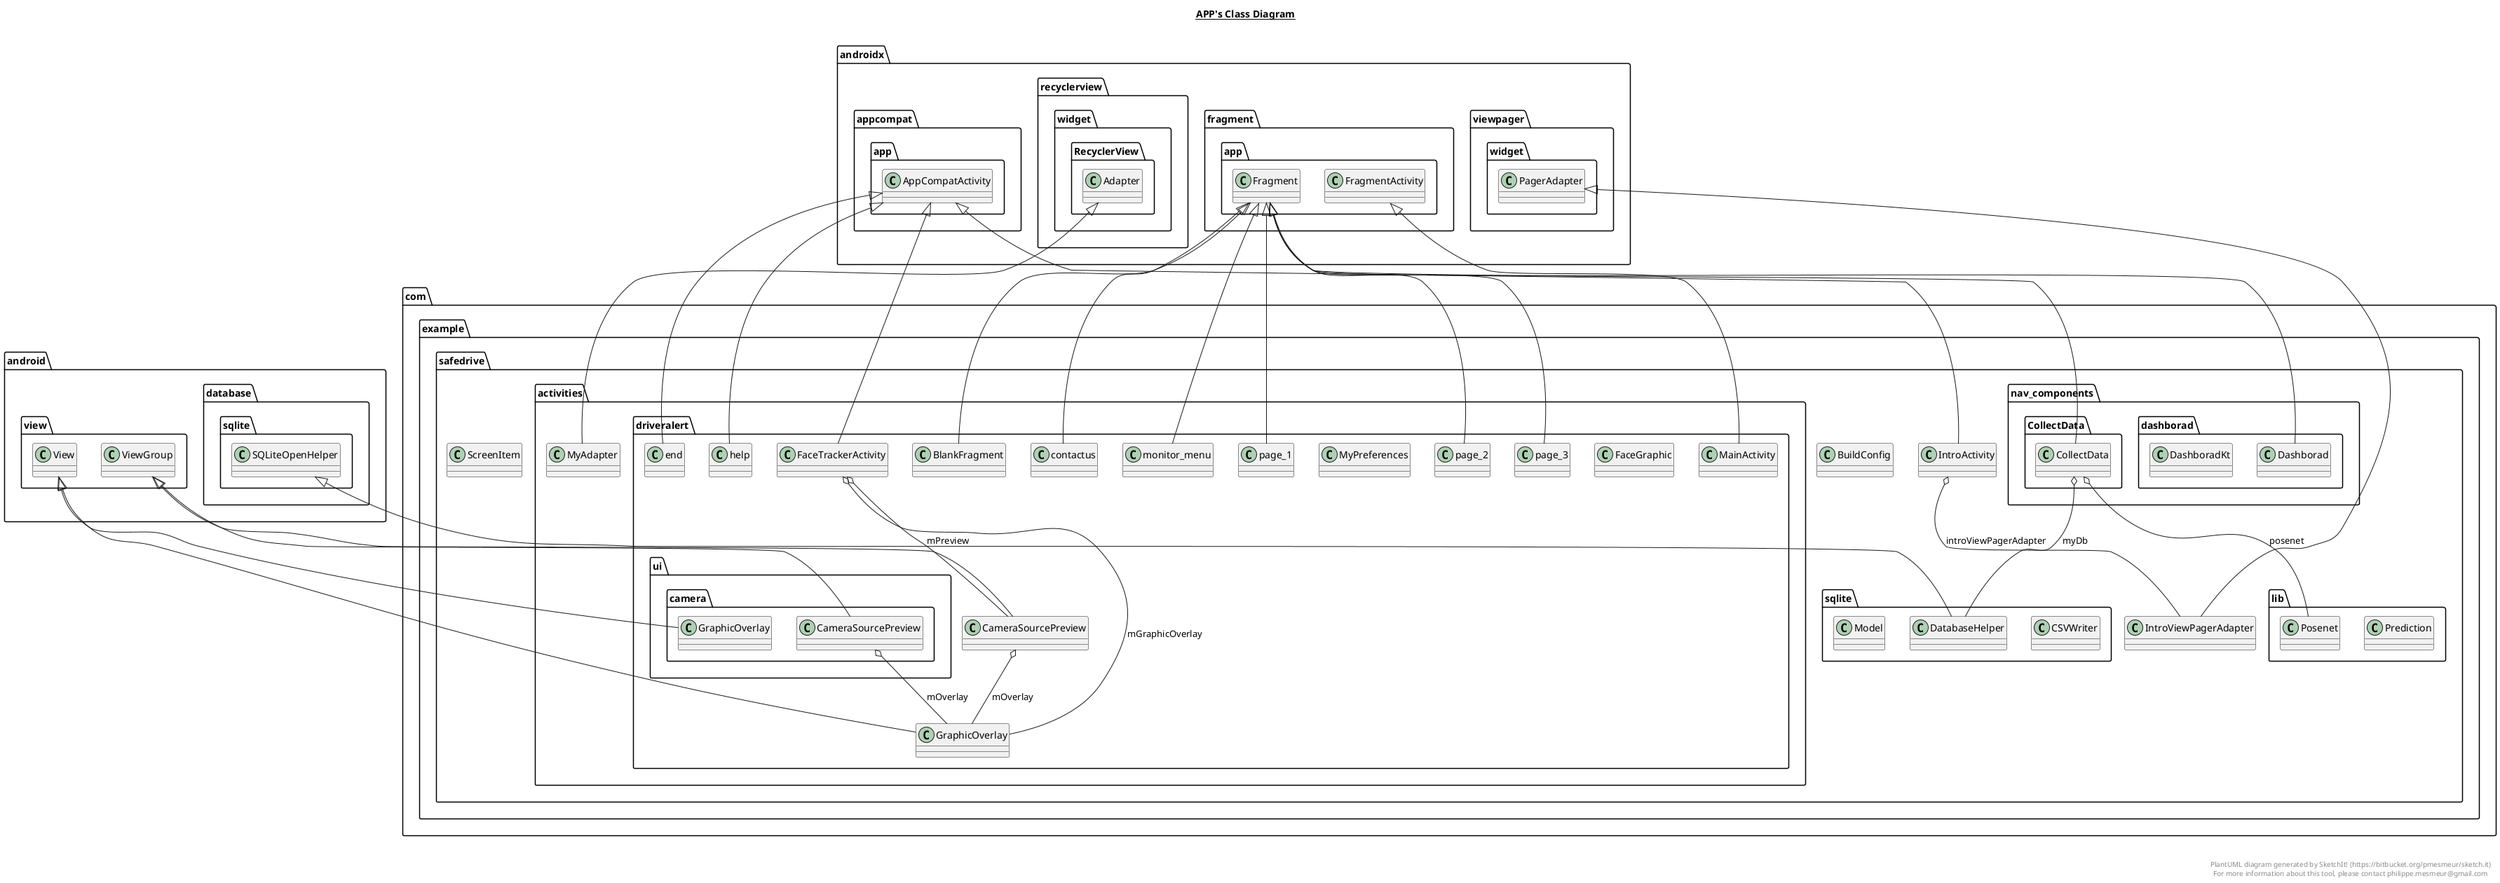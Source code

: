 @startuml

title __APP's Class Diagram__\n

  namespace com.example.safedrive {
    class com.example.safedrive.BuildConfig {
    }
  }
  

  namespace com.example.safedrive {
    class com.example.safedrive.IntroActivity {
    }
  }
  

  namespace com.example.safedrive {
    class com.example.safedrive.IntroViewPagerAdapter {
    }
  }
  

  namespace com.example.safedrive {
    class com.example.safedrive.ScreenItem {
    }
  }
  

  namespace com.example.safedrive {
    namespace activities {
      class com.example.safedrive.activities.MyAdapter {
      }
    }
  }
  

  namespace com.example.safedrive {
    namespace activities {
      namespace driveralert {
        class com.example.safedrive.activities.driveralert.BlankFragment {
        }
      }
    }
  }
  

  namespace com.example.safedrive {
    namespace activities {
      namespace driveralert {
        class com.example.safedrive.activities.driveralert.CameraSourcePreview {
        }
      }
    }
  }
  

  namespace com.example.safedrive {
    namespace activities {
      namespace driveralert {
        class com.example.safedrive.activities.driveralert.FaceGraphic {
        }
      }
    }
  }
  

  namespace com.example.safedrive {
    namespace activities {
      namespace driveralert {
        class com.example.safedrive.activities.driveralert.FaceTrackerActivity {
        }
      }
    }
  }
  

  namespace com.example.safedrive {
    namespace activities {
      namespace driveralert {
        class com.example.safedrive.activities.driveralert.GraphicOverlay {
        }
      }
    }
  }
  

  namespace com.example.safedrive {
    namespace activities {
      namespace driveralert {
        class com.example.safedrive.activities.driveralert.MainActivity {
        }
      }
    }
  }
  

  namespace com.example.safedrive {
    namespace activities {
      namespace driveralert {
        class com.example.safedrive.activities.driveralert.MyPreferences {
        }
      }
    }
  }
  

  namespace com.example.safedrive {
    namespace activities {
      namespace driveralert {
        class com.example.safedrive.activities.driveralert.contactus {
        }
      }
    }
  }
  

  namespace com.example.safedrive {
    namespace activities {
      namespace driveralert {
        class com.example.safedrive.activities.driveralert.end {
        }
      }
    }
  }
  

  namespace com.example.safedrive {
    namespace activities {
      namespace driveralert {
        class com.example.safedrive.activities.driveralert.help {
        }
      }
    }
  }
  

  namespace com.example.safedrive {
    namespace activities {
      namespace driveralert {
        class com.example.safedrive.activities.driveralert.monitor_menu {
        }
      }
    }
  }
  

  namespace com.example.safedrive {
    namespace activities {
      namespace driveralert {
        class com.example.safedrive.activities.driveralert.page_1 {
        }
      }
    }
  }
  

  namespace com.example.safedrive {
    namespace activities {
      namespace driveralert {
        class com.example.safedrive.activities.driveralert.page_2 {
        }
      }
    }
  }
  

  namespace com.example.safedrive {
    namespace activities {
      namespace driveralert {
        class com.example.safedrive.activities.driveralert.page_3 {
        }
      }
    }
  }
  

  namespace com.example.safedrive {
    namespace activities {
      namespace driveralert {
        namespace ui.camera {
          class com.example.safedrive.activities.driveralert.ui.camera.CameraSourcePreview {
          }
        }
      }
    }
  }
  

  namespace com.example.safedrive {
    namespace activities {
      namespace driveralert {
        namespace ui.camera {
          class com.example.safedrive.activities.driveralert.ui.camera.GraphicOverlay {
          }
        }
      }
    }
  }
  

  namespace com.example.safedrive {
    namespace lib {
      class com.example.safedrive.lib.Prediction {
      }
    }
  }
  

  namespace com.example.safedrive {
    namespace nav_components.CollectData {
      class com.example.safedrive.nav_components.CollectData.CollectData {
      }
    }
  }
  

  namespace com.example.safedrive {
    namespace nav_components.dashborad {
      class com.example.safedrive.nav_components.dashborad.Dashborad {
      }
    }
  }
  

  namespace com.example.safedrive {
    namespace nav_components.dashborad {
      class com.example.safedrive.nav_components.dashborad.DashboradKt {
      }
    }
  }
  

  namespace com.example.safedrive {
    namespace sqlite {
      class com.example.safedrive.sqlite.CSVWriter {
      }
    }
  }
  

  namespace com.example.safedrive {
    namespace sqlite {
      class com.example.safedrive.sqlite.DatabaseHelper {
      }
    }
  }
  

  namespace com.example.safedrive {
    namespace sqlite {
      class com.example.safedrive.sqlite.Model {
      }
    }
  }
  

  com.example.safedrive.IntroActivity -up-|> androidx.appcompat.app.AppCompatActivity
  com.example.safedrive.IntroActivity o-- com.example.safedrive.IntroViewPagerAdapter : introViewPagerAdapter
  com.example.safedrive.IntroViewPagerAdapter -up-|> androidx.viewpager.widget.PagerAdapter
  com.example.safedrive.activities.MyAdapter -up-|> androidx.recyclerview.widget.RecyclerView.Adapter
  com.example.safedrive.activities.driveralert.BlankFragment -up-|> androidx.fragment.app.Fragment
  com.example.safedrive.activities.driveralert.BlankFragment o-- com.example.safedrive.activities.driveralert.BlankFragment.OnFragmentInteractionListener : mListener
  com.example.safedrive.activities.driveralert.CameraSourcePreview -up-|> android.view.ViewGroup
  com.example.safedrive.activities.driveralert.CameraSourcePreview o-- com.example.safedrive.activities.driveralert.GraphicOverlay : mOverlay
  com.example.safedrive.activities.driveralert.FaceGraphic -up-|> com.example.safedrive.activities.driveralert.GraphicOverlay.Graphic
  com.example.safedrive.activities.driveralert.FaceTrackerActivity -up-|> androidx.appcompat.app.AppCompatActivity
  com.example.safedrive.activities.driveralert.FaceTrackerActivity o-- com.example.safedrive.activities.driveralert.GraphicOverlay : mGraphicOverlay
  com.example.safedrive.activities.driveralert.FaceTrackerActivity o-- com.example.safedrive.activities.driveralert.CameraSourcePreview : mPreview
  com.example.safedrive.activities.driveralert.GraphicOverlay -up-|> android.view.View
  com.example.safedrive.activities.driveralert.MainActivity -up-|> androidx.fragment.app.FragmentActivity
  com.example.safedrive.activities.driveralert.contactus -up-|> androidx.fragment.app.Fragment
  com.example.safedrive.activities.driveralert.end -up-|> androidx.appcompat.app.AppCompatActivity
  com.example.safedrive.activities.driveralert.help -up-|> androidx.appcompat.app.AppCompatActivity
  com.example.safedrive.activities.driveralert.help o-- com.example.safedrive.activities.driveralert.help.SectionsPagerAdapter : mSectionsPagerAdapter
  com.example.safedrive.activities.driveralert.monitor_menu -up-|> androidx.fragment.app.Fragment
  com.example.safedrive.activities.driveralert.page_1 -up-|> androidx.fragment.app.Fragment
  com.example.safedrive.activities.driveralert.page_1 o-- com.example.safedrive.activities.driveralert.page_1.OnFragmentInteractionListener : mListener
  com.example.safedrive.activities.driveralert.page_2 -up-|> androidx.fragment.app.Fragment
  com.example.safedrive.activities.driveralert.page_2 o-- com.example.safedrive.activities.driveralert.page_2.OnFragmentInteractionListener : mListener
  com.example.safedrive.activities.driveralert.page_3 -up-|> androidx.fragment.app.Fragment
  com.example.safedrive.activities.driveralert.page_3 o-- com.example.safedrive.activities.driveralert.page_3.OnFragmentInteractionListener : mListener
  com.example.safedrive.activities.driveralert.ui.camera.CameraSourcePreview -up-|> android.view.ViewGroup
  com.example.safedrive.activities.driveralert.ui.camera.CameraSourcePreview o-- com.example.safedrive.activities.driveralert.GraphicOverlay : mOverlay
  com.example.safedrive.activities.driveralert.ui.camera.GraphicOverlay -up-|> android.view.View
  com.example.safedrive.nav_components.CollectData.CollectData -up-|> androidx.fragment.app.Fragment
  com.example.safedrive.nav_components.CollectData.CollectData o-- com.example.safedrive.sqlite.DatabaseHelper : myDb
  com.example.safedrive.nav_components.CollectData.CollectData o-- com.example.safedrive.lib.Posenet : posenet
  com.example.safedrive.nav_components.dashborad.Dashborad -up-|> androidx.fragment.app.Fragment
  com.example.safedrive.sqlite.DatabaseHelper -up-|> android.database.sqlite.SQLiteOpenHelper


right footer


PlantUML diagram generated by SketchIt! (https://bitbucket.org/pmesmeur/sketch.it)
For more information about this tool, please contact philippe.mesmeur@gmail.com
endfooter

@enduml

